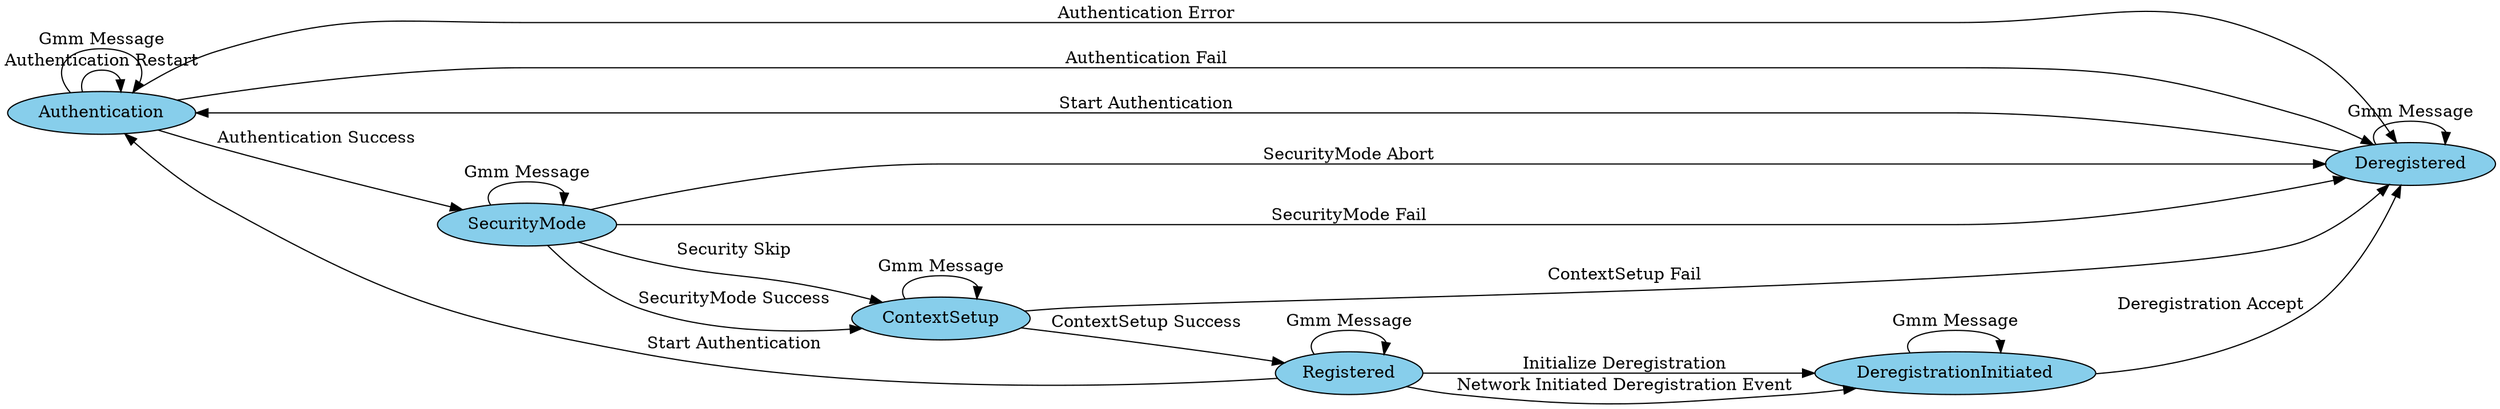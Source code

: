 digraph FSM {
	rankdir=LR
	size="100"
    node[width=1 fixedsize=false shape=ellipse style=filled fillcolor="skyblue"]
	
	Authentication -> Deregistered [label="Authentication Error"]
	SecurityMode -> Deregistered [label="SecurityMode Abort"]
	ContextSetup -> Registered [label="ContextSetup Success"]
	SecurityMode -> Deregistered [label="SecurityMode Fail"]
	ContextSetup -> Deregistered [label="ContextSetup Fail"]
	DeregistrationInitiated -> Deregistered [label="Deregistration Accept"]
	Registered -> Registered [label="Gmm Message"]
	DeregistrationInitiated -> DeregistrationInitiated [label="Gmm Message"]
	Authentication -> Authentication [label="Authentication Restart"]
	SecurityMode -> ContextSetup [label="SecurityMode Success"]
	SecurityMode -> ContextSetup [label="Security Skip"]
	Deregistered -> Authentication [label="Start Authentication"]
	Registered -> Authentication [label="Start Authentication"]
	Authentication -> Deregistered [label="Authentication Fail"]
	Registered -> DeregistrationInitiated [label="Network Initiated Deregistration Event"]
	Registered -> DeregistrationInitiated [label="Initialize Deregistration"]
	Deregistered -> Deregistered [label="Gmm Message"]
	Authentication -> Authentication [label="Gmm Message"]
	SecurityMode -> SecurityMode [label="Gmm Message"]
	ContextSetup -> ContextSetup [label="Gmm Message"]
	Authentication -> SecurityMode [label="Authentication Success"]
}
